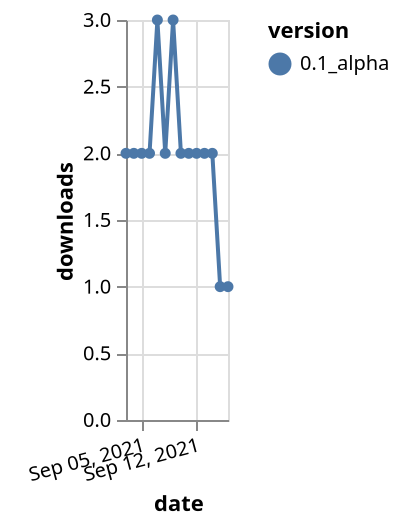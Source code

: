 {"$schema": "https://vega.github.io/schema/vega-lite/v5.json", "description": "A simple bar chart with embedded data.", "data": {"values": [{"date": "2021-09-03", "total": 2626, "delta": 2, "version": "0.1_alpha"}, {"date": "2021-09-04", "total": 2628, "delta": 2, "version": "0.1_alpha"}, {"date": "2021-09-05", "total": 2630, "delta": 2, "version": "0.1_alpha"}, {"date": "2021-09-06", "total": 2632, "delta": 2, "version": "0.1_alpha"}, {"date": "2021-09-07", "total": 2635, "delta": 3, "version": "0.1_alpha"}, {"date": "2021-09-08", "total": 2637, "delta": 2, "version": "0.1_alpha"}, {"date": "2021-09-09", "total": 2640, "delta": 3, "version": "0.1_alpha"}, {"date": "2021-09-10", "total": 2642, "delta": 2, "version": "0.1_alpha"}, {"date": "2021-09-11", "total": 2644, "delta": 2, "version": "0.1_alpha"}, {"date": "2021-09-12", "total": 2646, "delta": 2, "version": "0.1_alpha"}, {"date": "2021-09-13", "total": 2648, "delta": 2, "version": "0.1_alpha"}, {"date": "2021-09-14", "total": 2650, "delta": 2, "version": "0.1_alpha"}, {"date": "2021-09-15", "total": 2651, "delta": 1, "version": "0.1_alpha"}, {"date": "2021-09-16", "total": 2652, "delta": 1, "version": "0.1_alpha"}]}, "width": "container", "mark": {"type": "line", "point": {"filled": true}}, "encoding": {"x": {"field": "date", "type": "temporal", "timeUnit": "yearmonthdate", "title": "date", "axis": {"labelAngle": -15}}, "y": {"field": "delta", "type": "quantitative", "title": "downloads"}, "color": {"field": "version", "type": "nominal"}, "tooltip": {"field": "delta"}}}